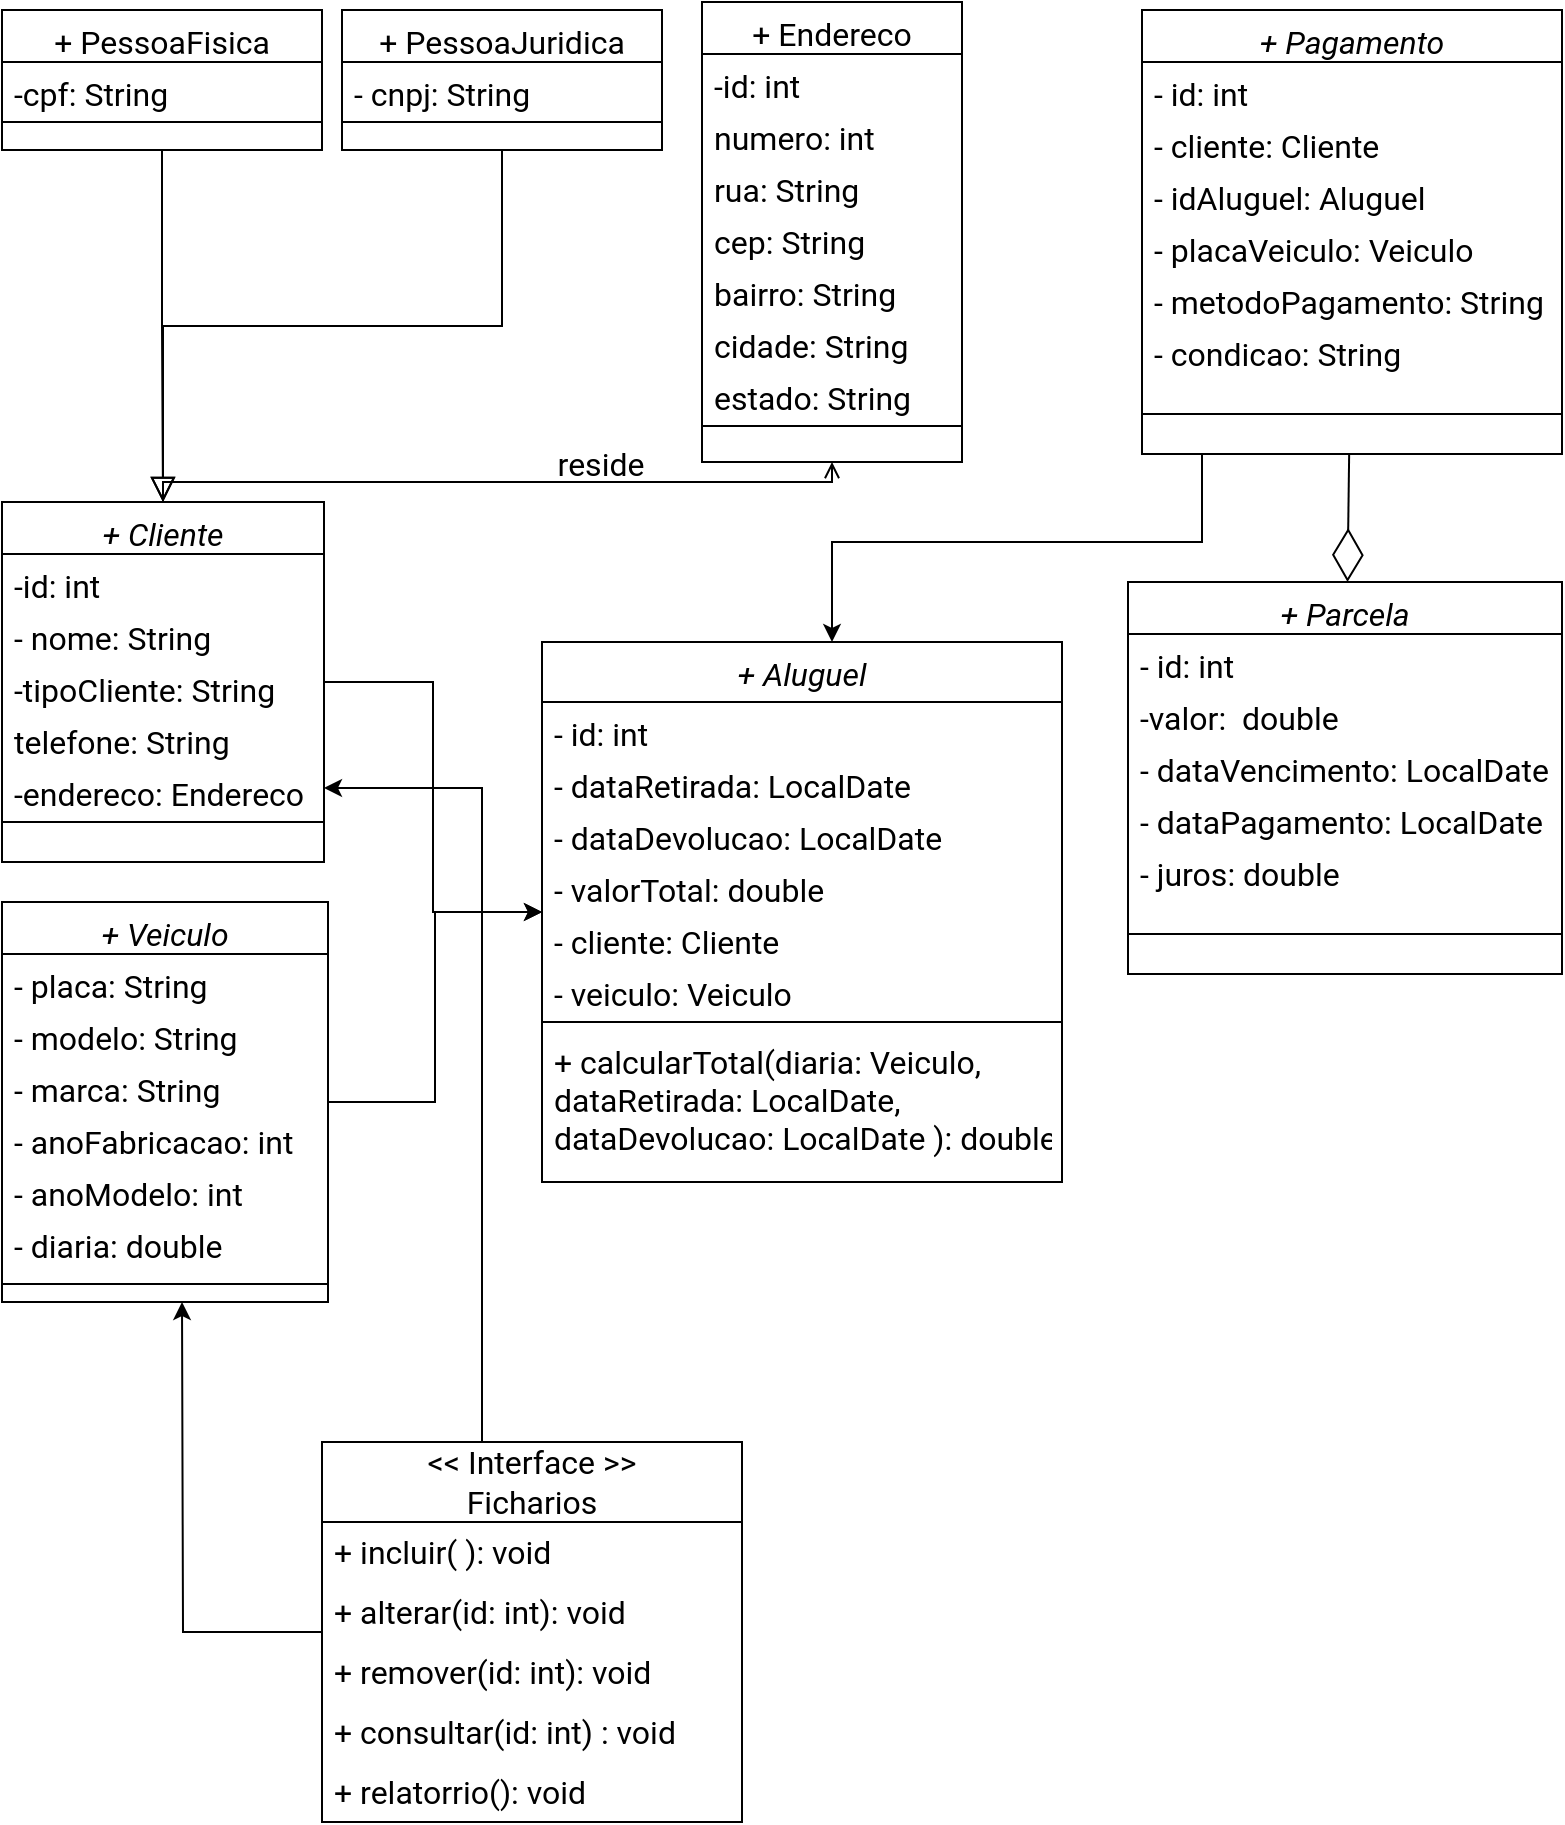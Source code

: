 <mxfile version="21.1.2" type="github">
  <diagram id="C5RBs43oDa-KdzZeNtuy" name="Page-1">
    <mxGraphModel dx="1434" dy="870" grid="1" gridSize="10" guides="1" tooltips="1" connect="1" arrows="1" fold="1" page="1" pageScale="1" pageWidth="827" pageHeight="1169" math="0" shadow="0">
      <root>
        <mxCell id="WIyWlLk6GJQsqaUBKTNV-0" />
        <mxCell id="WIyWlLk6GJQsqaUBKTNV-1" parent="WIyWlLk6GJQsqaUBKTNV-0" />
        <mxCell id="x8IIEaYP_Zu2a2hEZr9M-42" style="edgeStyle=orthogonalEdgeStyle;rounded=0;orthogonalLoop=1;jettySize=auto;html=1;fontFamily=Roboto;fontSource=https%3A%2F%2Ffonts.googleapis.com%2Fcss%3Ffamily%3DRoboto;fontSize=16;" edge="1" parent="WIyWlLk6GJQsqaUBKTNV-1" source="zkfFHV4jXpPFQw0GAbJ--0" target="x8IIEaYP_Zu2a2hEZr9M-13">
          <mxGeometry relative="1" as="geometry" />
        </mxCell>
        <mxCell id="zkfFHV4jXpPFQw0GAbJ--0" value="+ Cliente" style="swimlane;fontStyle=2;align=center;verticalAlign=top;childLayout=stackLayout;horizontal=1;startSize=26;horizontalStack=0;resizeParent=1;resizeLast=0;collapsible=1;marginBottom=0;rounded=0;shadow=0;strokeWidth=1;fontFamily=Roboto;fontSource=https%3A%2F%2Ffonts.googleapis.com%2Fcss%3Ffamily%3DRoboto;fontSize=16;" parent="WIyWlLk6GJQsqaUBKTNV-1" vertex="1">
          <mxGeometry x="10" y="260" width="161" height="180" as="geometry">
            <mxRectangle x="230" y="140" width="160" height="26" as="alternateBounds" />
          </mxGeometry>
        </mxCell>
        <mxCell id="x8IIEaYP_Zu2a2hEZr9M-2" value="-id: int" style="text;align=left;verticalAlign=top;spacingLeft=4;spacingRight=4;overflow=hidden;rotatable=0;points=[[0,0.5],[1,0.5]];portConstraint=eastwest;rounded=0;shadow=0;html=0;fontFamily=Roboto;fontSource=https%3A%2F%2Ffonts.googleapis.com%2Fcss%3Ffamily%3DRoboto;fontStyle=0;fontSize=16;" vertex="1" parent="zkfFHV4jXpPFQw0GAbJ--0">
          <mxGeometry y="26" width="161" height="26" as="geometry" />
        </mxCell>
        <mxCell id="zkfFHV4jXpPFQw0GAbJ--1" value="- nome: String" style="text;align=left;verticalAlign=top;spacingLeft=4;spacingRight=4;overflow=hidden;rotatable=0;points=[[0,0.5],[1,0.5]];portConstraint=eastwest;fontFamily=Roboto;fontSource=https%3A%2F%2Ffonts.googleapis.com%2Fcss%3Ffamily%3DRoboto;fontStyle=0;fontSize=16;" parent="zkfFHV4jXpPFQw0GAbJ--0" vertex="1">
          <mxGeometry y="52" width="161" height="26" as="geometry" />
        </mxCell>
        <mxCell id="ydLJZ0o-GAoaOCMRVPOB-0" value="-tipoCliente: String" style="text;align=left;verticalAlign=top;spacingLeft=4;spacingRight=4;overflow=hidden;rotatable=0;points=[[0,0.5],[1,0.5]];portConstraint=eastwest;rounded=0;shadow=0;html=0;fontFamily=Roboto;fontSource=https%3A%2F%2Ffonts.googleapis.com%2Fcss%3Ffamily%3DRoboto;fontStyle=0;fontSize=16;" parent="zkfFHV4jXpPFQw0GAbJ--0" vertex="1">
          <mxGeometry y="78" width="161" height="26" as="geometry" />
        </mxCell>
        <mxCell id="ydLJZ0o-GAoaOCMRVPOB-3" value="telefone: String" style="text;align=left;verticalAlign=top;spacingLeft=4;spacingRight=4;overflow=hidden;rotatable=0;points=[[0,0.5],[1,0.5]];portConstraint=eastwest;rounded=0;shadow=0;html=0;fontFamily=Roboto;fontSource=https%3A%2F%2Ffonts.googleapis.com%2Fcss%3Ffamily%3DRoboto;fontStyle=0;fontSize=16;" parent="zkfFHV4jXpPFQw0GAbJ--0" vertex="1">
          <mxGeometry y="104" width="161" height="26" as="geometry" />
        </mxCell>
        <mxCell id="ydLJZ0o-GAoaOCMRVPOB-2" value="-endereco: Endereco" style="text;align=left;verticalAlign=top;spacingLeft=4;spacingRight=4;overflow=hidden;rotatable=0;points=[[0,0.5],[1,0.5]];portConstraint=eastwest;rounded=0;shadow=0;html=0;fontFamily=Roboto;fontSource=https%3A%2F%2Ffonts.googleapis.com%2Fcss%3Ffamily%3DRoboto;fontStyle=0;fontSize=16;" parent="zkfFHV4jXpPFQw0GAbJ--0" vertex="1">
          <mxGeometry y="130" width="161" height="26" as="geometry" />
        </mxCell>
        <mxCell id="zkfFHV4jXpPFQw0GAbJ--4" value="" style="line;html=1;strokeWidth=1;align=left;verticalAlign=middle;spacingTop=-1;spacingLeft=3;spacingRight=3;rotatable=0;labelPosition=right;points=[];portConstraint=eastwest;fontFamily=Roboto;fontSource=https%3A%2F%2Ffonts.googleapis.com%2Fcss%3Ffamily%3DRoboto;fontStyle=0;fontSize=16;" parent="zkfFHV4jXpPFQw0GAbJ--0" vertex="1">
          <mxGeometry y="156" width="161" height="8" as="geometry" />
        </mxCell>
        <mxCell id="zkfFHV4jXpPFQw0GAbJ--6" value="+ PessoaFisica" style="swimlane;fontStyle=0;align=center;verticalAlign=top;childLayout=stackLayout;horizontal=1;startSize=26;horizontalStack=0;resizeParent=1;resizeLast=0;collapsible=1;marginBottom=0;rounded=0;shadow=0;strokeWidth=1;fontFamily=Roboto;fontSource=https%3A%2F%2Ffonts.googleapis.com%2Fcss%3Ffamily%3DRoboto;fontSize=16;" parent="WIyWlLk6GJQsqaUBKTNV-1" vertex="1">
          <mxGeometry x="10" y="14" width="160" height="70" as="geometry">
            <mxRectangle x="130" y="380" width="160" height="26" as="alternateBounds" />
          </mxGeometry>
        </mxCell>
        <mxCell id="zkfFHV4jXpPFQw0GAbJ--7" value="-cpf: String" style="text;align=left;verticalAlign=top;spacingLeft=4;spacingRight=4;overflow=hidden;rotatable=0;points=[[0,0.5],[1,0.5]];portConstraint=eastwest;fontFamily=Roboto;fontSource=https%3A%2F%2Ffonts.googleapis.com%2Fcss%3Ffamily%3DRoboto;fontStyle=0;fontSize=16;" parent="zkfFHV4jXpPFQw0GAbJ--6" vertex="1">
          <mxGeometry y="26" width="160" height="26" as="geometry" />
        </mxCell>
        <mxCell id="zkfFHV4jXpPFQw0GAbJ--9" value="" style="line;html=1;strokeWidth=1;align=left;verticalAlign=middle;spacingTop=-1;spacingLeft=3;spacingRight=3;rotatable=0;labelPosition=right;points=[];portConstraint=eastwest;fontFamily=Roboto;fontSource=https%3A%2F%2Ffonts.googleapis.com%2Fcss%3Ffamily%3DRoboto;fontStyle=0;fontSize=16;" parent="zkfFHV4jXpPFQw0GAbJ--6" vertex="1">
          <mxGeometry y="52" width="160" height="8" as="geometry" />
        </mxCell>
        <mxCell id="zkfFHV4jXpPFQw0GAbJ--12" value="" style="endArrow=block;endSize=10;endFill=0;shadow=0;strokeWidth=1;rounded=0;edgeStyle=elbowEdgeStyle;elbow=vertical;fontFamily=Roboto;fontSource=https%3A%2F%2Ffonts.googleapis.com%2Fcss%3Ffamily%3DRoboto;fontStyle=0;fontSize=16;" parent="WIyWlLk6GJQsqaUBKTNV-1" source="zkfFHV4jXpPFQw0GAbJ--6" target="zkfFHV4jXpPFQw0GAbJ--0" edge="1">
          <mxGeometry width="160" relative="1" as="geometry">
            <mxPoint x="200" y="203" as="sourcePoint" />
            <mxPoint x="200" y="203" as="targetPoint" />
          </mxGeometry>
        </mxCell>
        <mxCell id="zkfFHV4jXpPFQw0GAbJ--13" value="+ PessoaJuridica" style="swimlane;fontStyle=0;align=center;verticalAlign=top;childLayout=stackLayout;horizontal=1;startSize=26;horizontalStack=0;resizeParent=1;resizeLast=0;collapsible=1;marginBottom=0;rounded=0;shadow=0;strokeWidth=1;fontFamily=Roboto;fontSource=https%3A%2F%2Ffonts.googleapis.com%2Fcss%3Ffamily%3DRoboto;fontSize=16;" parent="WIyWlLk6GJQsqaUBKTNV-1" vertex="1">
          <mxGeometry x="180" y="14" width="160" height="70" as="geometry">
            <mxRectangle x="340" y="380" width="170" height="26" as="alternateBounds" />
          </mxGeometry>
        </mxCell>
        <mxCell id="zkfFHV4jXpPFQw0GAbJ--14" value="- cnpj: String" style="text;align=left;verticalAlign=top;spacingLeft=4;spacingRight=4;overflow=hidden;rotatable=0;points=[[0,0.5],[1,0.5]];portConstraint=eastwest;fontFamily=Roboto;fontSource=https%3A%2F%2Ffonts.googleapis.com%2Fcss%3Ffamily%3DRoboto;fontStyle=0;fontSize=16;" parent="zkfFHV4jXpPFQw0GAbJ--13" vertex="1">
          <mxGeometry y="26" width="160" height="26" as="geometry" />
        </mxCell>
        <mxCell id="zkfFHV4jXpPFQw0GAbJ--15" value="" style="line;html=1;strokeWidth=1;align=left;verticalAlign=middle;spacingTop=-1;spacingLeft=3;spacingRight=3;rotatable=0;labelPosition=right;points=[];portConstraint=eastwest;fontFamily=Roboto;fontSource=https%3A%2F%2Ffonts.googleapis.com%2Fcss%3Ffamily%3DRoboto;fontStyle=0;fontSize=16;" parent="zkfFHV4jXpPFQw0GAbJ--13" vertex="1">
          <mxGeometry y="52" width="160" height="8" as="geometry" />
        </mxCell>
        <mxCell id="zkfFHV4jXpPFQw0GAbJ--16" value="" style="endArrow=block;endSize=10;endFill=0;shadow=0;strokeWidth=1;rounded=0;edgeStyle=elbowEdgeStyle;elbow=vertical;fontFamily=Roboto;fontSource=https%3A%2F%2Ffonts.googleapis.com%2Fcss%3Ffamily%3DRoboto;fontStyle=0;fontSize=16;" parent="WIyWlLk6GJQsqaUBKTNV-1" source="zkfFHV4jXpPFQw0GAbJ--13" target="zkfFHV4jXpPFQw0GAbJ--0" edge="1">
          <mxGeometry width="160" relative="1" as="geometry">
            <mxPoint x="210" y="373" as="sourcePoint" />
            <mxPoint x="310" y="271" as="targetPoint" />
          </mxGeometry>
        </mxCell>
        <mxCell id="zkfFHV4jXpPFQw0GAbJ--17" value="+ Endereco" style="swimlane;fontStyle=0;align=center;verticalAlign=top;childLayout=stackLayout;horizontal=1;startSize=26;horizontalStack=0;resizeParent=1;resizeLast=0;collapsible=1;marginBottom=0;rounded=0;shadow=0;strokeWidth=1;fontFamily=Roboto;fontSource=https%3A%2F%2Ffonts.googleapis.com%2Fcss%3Ffamily%3DRoboto;fontSize=16;" parent="WIyWlLk6GJQsqaUBKTNV-1" vertex="1">
          <mxGeometry x="360" y="10" width="130" height="230" as="geometry">
            <mxRectangle x="550" y="140" width="160" height="26" as="alternateBounds" />
          </mxGeometry>
        </mxCell>
        <mxCell id="x8IIEaYP_Zu2a2hEZr9M-3" value="-id: int" style="text;align=left;verticalAlign=top;spacingLeft=4;spacingRight=4;overflow=hidden;rotatable=0;points=[[0,0.5],[1,0.5]];portConstraint=eastwest;rounded=0;shadow=0;html=0;fontFamily=Roboto;fontSource=https%3A%2F%2Ffonts.googleapis.com%2Fcss%3Ffamily%3DRoboto;fontStyle=0;fontSize=16;" vertex="1" parent="zkfFHV4jXpPFQw0GAbJ--17">
          <mxGeometry y="26" width="130" height="26" as="geometry" />
        </mxCell>
        <mxCell id="ydLJZ0o-GAoaOCMRVPOB-4" value="numero: int" style="text;align=left;verticalAlign=top;spacingLeft=4;spacingRight=4;overflow=hidden;rotatable=0;points=[[0,0.5],[1,0.5]];portConstraint=eastwest;rounded=0;shadow=0;html=0;fontFamily=Roboto;fontSource=https%3A%2F%2Ffonts.googleapis.com%2Fcss%3Ffamily%3DRoboto;fontStyle=0;fontSize=16;" parent="zkfFHV4jXpPFQw0GAbJ--17" vertex="1">
          <mxGeometry y="52" width="130" height="26" as="geometry" />
        </mxCell>
        <mxCell id="zkfFHV4jXpPFQw0GAbJ--18" value="rua: String" style="text;align=left;verticalAlign=top;spacingLeft=4;spacingRight=4;overflow=hidden;rotatable=0;points=[[0,0.5],[1,0.5]];portConstraint=eastwest;fontFamily=Roboto;fontSource=https%3A%2F%2Ffonts.googleapis.com%2Fcss%3Ffamily%3DRoboto;fontStyle=0;fontSize=16;" parent="zkfFHV4jXpPFQw0GAbJ--17" vertex="1">
          <mxGeometry y="78" width="130" height="26" as="geometry" />
        </mxCell>
        <mxCell id="zkfFHV4jXpPFQw0GAbJ--21" value="cep: String" style="text;align=left;verticalAlign=top;spacingLeft=4;spacingRight=4;overflow=hidden;rotatable=0;points=[[0,0.5],[1,0.5]];portConstraint=eastwest;rounded=0;shadow=0;html=0;fontFamily=Roboto;fontSource=https%3A%2F%2Ffonts.googleapis.com%2Fcss%3Ffamily%3DRoboto;fontStyle=0;fontSize=16;" parent="zkfFHV4jXpPFQw0GAbJ--17" vertex="1">
          <mxGeometry y="104" width="130" height="26" as="geometry" />
        </mxCell>
        <mxCell id="zkfFHV4jXpPFQw0GAbJ--22" value="bairro: String" style="text;align=left;verticalAlign=top;spacingLeft=4;spacingRight=4;overflow=hidden;rotatable=0;points=[[0,0.5],[1,0.5]];portConstraint=eastwest;rounded=0;shadow=0;html=0;fontFamily=Roboto;fontSource=https%3A%2F%2Ffonts.googleapis.com%2Fcss%3Ffamily%3DRoboto;fontStyle=0;fontSize=16;" parent="zkfFHV4jXpPFQw0GAbJ--17" vertex="1">
          <mxGeometry y="130" width="130" height="26" as="geometry" />
        </mxCell>
        <mxCell id="zkfFHV4jXpPFQw0GAbJ--19" value="cidade: String" style="text;align=left;verticalAlign=top;spacingLeft=4;spacingRight=4;overflow=hidden;rotatable=0;points=[[0,0.5],[1,0.5]];portConstraint=eastwest;rounded=0;shadow=0;html=0;fontFamily=Roboto;fontSource=https%3A%2F%2Ffonts.googleapis.com%2Fcss%3Ffamily%3DRoboto;fontStyle=0;fontSize=16;" parent="zkfFHV4jXpPFQw0GAbJ--17" vertex="1">
          <mxGeometry y="156" width="130" height="26" as="geometry" />
        </mxCell>
        <mxCell id="zkfFHV4jXpPFQw0GAbJ--20" value="estado: String" style="text;align=left;verticalAlign=top;spacingLeft=4;spacingRight=4;overflow=hidden;rotatable=0;points=[[0,0.5],[1,0.5]];portConstraint=eastwest;rounded=0;shadow=0;html=0;fontFamily=Roboto;fontSource=https%3A%2F%2Ffonts.googleapis.com%2Fcss%3Ffamily%3DRoboto;fontStyle=0;fontSize=16;" parent="zkfFHV4jXpPFQw0GAbJ--17" vertex="1">
          <mxGeometry y="182" width="130" height="26" as="geometry" />
        </mxCell>
        <mxCell id="zkfFHV4jXpPFQw0GAbJ--23" value="" style="line;html=1;strokeWidth=1;align=left;verticalAlign=middle;spacingTop=-1;spacingLeft=3;spacingRight=3;rotatable=0;labelPosition=right;points=[];portConstraint=eastwest;fontFamily=Roboto;fontSource=https%3A%2F%2Ffonts.googleapis.com%2Fcss%3Ffamily%3DRoboto;fontStyle=0;fontSize=16;" parent="zkfFHV4jXpPFQw0GAbJ--17" vertex="1">
          <mxGeometry y="208" width="130" height="8" as="geometry" />
        </mxCell>
        <mxCell id="zkfFHV4jXpPFQw0GAbJ--26" value="" style="endArrow=open;shadow=0;strokeWidth=1;rounded=0;endFill=1;edgeStyle=elbowEdgeStyle;elbow=vertical;fontFamily=Roboto;fontSource=https%3A%2F%2Ffonts.googleapis.com%2Fcss%3Ffamily%3DRoboto;fontStyle=0;fontSize=16;" parent="WIyWlLk6GJQsqaUBKTNV-1" source="zkfFHV4jXpPFQw0GAbJ--0" target="zkfFHV4jXpPFQw0GAbJ--17" edge="1">
          <mxGeometry x="0.5" y="41" relative="1" as="geometry">
            <mxPoint x="380" y="192" as="sourcePoint" />
            <mxPoint x="540" y="192" as="targetPoint" />
            <mxPoint x="-40" y="32" as="offset" />
          </mxGeometry>
        </mxCell>
        <mxCell id="zkfFHV4jXpPFQw0GAbJ--29" value="reside" style="text;html=1;resizable=0;points=[];;align=center;verticalAlign=middle;labelBackgroundColor=none;rounded=0;shadow=0;strokeWidth=1;fontSize=16;fontFamily=Roboto;fontSource=https%3A%2F%2Ffonts.googleapis.com%2Fcss%3Ffamily%3DRoboto;fontStyle=0" parent="zkfFHV4jXpPFQw0GAbJ--26" vertex="1" connectable="0">
          <mxGeometry x="0.5" y="49" relative="1" as="geometry">
            <mxPoint x="-38" y="40" as="offset" />
          </mxGeometry>
        </mxCell>
        <mxCell id="x8IIEaYP_Zu2a2hEZr9M-43" style="edgeStyle=orthogonalEdgeStyle;rounded=0;orthogonalLoop=1;jettySize=auto;html=1;fontFamily=Roboto;fontSource=https%3A%2F%2Ffonts.googleapis.com%2Fcss%3Ffamily%3DRoboto;fontSize=16;" edge="1" parent="WIyWlLk6GJQsqaUBKTNV-1" source="x8IIEaYP_Zu2a2hEZr9M-6" target="x8IIEaYP_Zu2a2hEZr9M-13">
          <mxGeometry relative="1" as="geometry" />
        </mxCell>
        <mxCell id="x8IIEaYP_Zu2a2hEZr9M-6" value="+ Veiculo" style="swimlane;fontStyle=2;align=center;verticalAlign=top;childLayout=stackLayout;horizontal=1;startSize=26;horizontalStack=0;resizeParent=1;resizeLast=0;collapsible=1;marginBottom=0;rounded=0;shadow=0;strokeWidth=1;fontFamily=Roboto;fontSource=https%3A%2F%2Ffonts.googleapis.com%2Fcss%3Ffamily%3DRoboto;fontSize=16;" vertex="1" parent="WIyWlLk6GJQsqaUBKTNV-1">
          <mxGeometry x="10" y="460" width="163" height="200" as="geometry">
            <mxRectangle x="230" y="140" width="160" height="26" as="alternateBounds" />
          </mxGeometry>
        </mxCell>
        <mxCell id="x8IIEaYP_Zu2a2hEZr9M-7" value="- placa: String" style="text;align=left;verticalAlign=top;spacingLeft=4;spacingRight=4;overflow=hidden;rotatable=0;points=[[0,0.5],[1,0.5]];portConstraint=eastwest;rounded=0;shadow=0;html=0;fontFamily=Roboto;fontSource=https%3A%2F%2Ffonts.googleapis.com%2Fcss%3Ffamily%3DRoboto;fontStyle=0;fontSize=16;" vertex="1" parent="x8IIEaYP_Zu2a2hEZr9M-6">
          <mxGeometry y="26" width="163" height="26" as="geometry" />
        </mxCell>
        <mxCell id="x8IIEaYP_Zu2a2hEZr9M-8" value="- modelo: String" style="text;align=left;verticalAlign=top;spacingLeft=4;spacingRight=4;overflow=hidden;rotatable=0;points=[[0,0.5],[1,0.5]];portConstraint=eastwest;fontFamily=Roboto;fontSource=https%3A%2F%2Ffonts.googleapis.com%2Fcss%3Ffamily%3DRoboto;fontStyle=0;fontSize=16;" vertex="1" parent="x8IIEaYP_Zu2a2hEZr9M-6">
          <mxGeometry y="52" width="163" height="26" as="geometry" />
        </mxCell>
        <mxCell id="x8IIEaYP_Zu2a2hEZr9M-9" value="- marca: String" style="text;align=left;verticalAlign=top;spacingLeft=4;spacingRight=4;overflow=hidden;rotatable=0;points=[[0,0.5],[1,0.5]];portConstraint=eastwest;rounded=0;shadow=0;html=0;fontFamily=Roboto;fontSource=https%3A%2F%2Ffonts.googleapis.com%2Fcss%3Ffamily%3DRoboto;fontStyle=0;fontSize=16;" vertex="1" parent="x8IIEaYP_Zu2a2hEZr9M-6">
          <mxGeometry y="78" width="163" height="26" as="geometry" />
        </mxCell>
        <mxCell id="x8IIEaYP_Zu2a2hEZr9M-10" value="- anoFabricacao: int" style="text;align=left;verticalAlign=top;spacingLeft=4;spacingRight=4;overflow=hidden;rotatable=0;points=[[0,0.5],[1,0.5]];portConstraint=eastwest;rounded=0;shadow=0;html=0;fontFamily=Roboto;fontSource=https%3A%2F%2Ffonts.googleapis.com%2Fcss%3Ffamily%3DRoboto;fontStyle=0;fontSize=16;" vertex="1" parent="x8IIEaYP_Zu2a2hEZr9M-6">
          <mxGeometry y="104" width="163" height="26" as="geometry" />
        </mxCell>
        <mxCell id="x8IIEaYP_Zu2a2hEZr9M-11" value="- anoModelo: int" style="text;align=left;verticalAlign=top;spacingLeft=4;spacingRight=4;overflow=hidden;rotatable=0;points=[[0,0.5],[1,0.5]];portConstraint=eastwest;rounded=0;shadow=0;html=0;fontFamily=Roboto;fontSource=https%3A%2F%2Ffonts.googleapis.com%2Fcss%3Ffamily%3DRoboto;fontStyle=0;fontSize=16;" vertex="1" parent="x8IIEaYP_Zu2a2hEZr9M-6">
          <mxGeometry y="130" width="163" height="26" as="geometry" />
        </mxCell>
        <mxCell id="x8IIEaYP_Zu2a2hEZr9M-20" value="- diaria: double" style="text;align=left;verticalAlign=top;spacingLeft=4;spacingRight=4;overflow=hidden;rotatable=0;points=[[0,0.5],[1,0.5]];portConstraint=eastwest;rounded=0;shadow=0;html=0;fontFamily=Roboto;fontSource=https%3A%2F%2Ffonts.googleapis.com%2Fcss%3Ffamily%3DRoboto;fontStyle=0;fontSize=16;" vertex="1" parent="x8IIEaYP_Zu2a2hEZr9M-6">
          <mxGeometry y="156" width="163" height="26" as="geometry" />
        </mxCell>
        <mxCell id="x8IIEaYP_Zu2a2hEZr9M-12" value="" style="line;html=1;strokeWidth=1;align=left;verticalAlign=middle;spacingTop=-1;spacingLeft=3;spacingRight=3;rotatable=0;labelPosition=right;points=[];portConstraint=eastwest;fontFamily=Roboto;fontSource=https%3A%2F%2Ffonts.googleapis.com%2Fcss%3Ffamily%3DRoboto;fontStyle=0;fontSize=16;" vertex="1" parent="x8IIEaYP_Zu2a2hEZr9M-6">
          <mxGeometry y="182" width="163" height="18" as="geometry" />
        </mxCell>
        <mxCell id="x8IIEaYP_Zu2a2hEZr9M-13" value="+ Aluguel" style="swimlane;fontStyle=2;align=center;verticalAlign=top;childLayout=stackLayout;horizontal=1;startSize=30;horizontalStack=0;resizeParent=1;resizeLast=0;collapsible=1;marginBottom=0;rounded=0;shadow=0;strokeWidth=1;fontFamily=Roboto;fontSource=https%3A%2F%2Ffonts.googleapis.com%2Fcss%3Ffamily%3DRoboto;fontSize=16;" vertex="1" parent="WIyWlLk6GJQsqaUBKTNV-1">
          <mxGeometry x="280" y="330" width="260" height="270" as="geometry">
            <mxRectangle x="230" y="140" width="160" height="26" as="alternateBounds" />
          </mxGeometry>
        </mxCell>
        <mxCell id="x8IIEaYP_Zu2a2hEZr9M-14" value="- id: int" style="text;align=left;verticalAlign=top;spacingLeft=4;spacingRight=4;overflow=hidden;rotatable=0;points=[[0,0.5],[1,0.5]];portConstraint=eastwest;rounded=0;shadow=0;html=0;fontFamily=Roboto;fontSource=https%3A%2F%2Ffonts.googleapis.com%2Fcss%3Ffamily%3DRoboto;fontStyle=0;fontSize=16;" vertex="1" parent="x8IIEaYP_Zu2a2hEZr9M-13">
          <mxGeometry y="30" width="260" height="26" as="geometry" />
        </mxCell>
        <mxCell id="x8IIEaYP_Zu2a2hEZr9M-15" value="- dataRetirada: LocalDate" style="text;align=left;verticalAlign=top;spacingLeft=4;spacingRight=4;overflow=hidden;rotatable=0;points=[[0,0.5],[1,0.5]];portConstraint=eastwest;fontFamily=Roboto;fontSource=https%3A%2F%2Ffonts.googleapis.com%2Fcss%3Ffamily%3DRoboto;fontStyle=0;fontSize=16;" vertex="1" parent="x8IIEaYP_Zu2a2hEZr9M-13">
          <mxGeometry y="56" width="260" height="26" as="geometry" />
        </mxCell>
        <mxCell id="x8IIEaYP_Zu2a2hEZr9M-16" value="- dataDevolucao: LocalDate" style="text;align=left;verticalAlign=top;spacingLeft=4;spacingRight=4;overflow=hidden;rotatable=0;points=[[0,0.5],[1,0.5]];portConstraint=eastwest;rounded=0;shadow=0;html=0;fontFamily=Roboto;fontSource=https%3A%2F%2Ffonts.googleapis.com%2Fcss%3Ffamily%3DRoboto;fontStyle=0;fontSize=16;" vertex="1" parent="x8IIEaYP_Zu2a2hEZr9M-13">
          <mxGeometry y="82" width="260" height="26" as="geometry" />
        </mxCell>
        <mxCell id="x8IIEaYP_Zu2a2hEZr9M-17" value="- valorTotal: double" style="text;align=left;verticalAlign=top;spacingLeft=4;spacingRight=4;overflow=hidden;rotatable=0;points=[[0,0.5],[1,0.5]];portConstraint=eastwest;rounded=0;shadow=0;html=0;fontFamily=Roboto;fontSource=https%3A%2F%2Ffonts.googleapis.com%2Fcss%3Ffamily%3DRoboto;fontStyle=0;fontSize=16;" vertex="1" parent="x8IIEaYP_Zu2a2hEZr9M-13">
          <mxGeometry y="108" width="260" height="26" as="geometry" />
        </mxCell>
        <mxCell id="x8IIEaYP_Zu2a2hEZr9M-21" value="- cliente: Cliente" style="text;align=left;verticalAlign=top;spacingLeft=4;spacingRight=4;overflow=hidden;rotatable=0;points=[[0,0.5],[1,0.5]];portConstraint=eastwest;rounded=0;shadow=0;html=0;fontFamily=Roboto;fontSource=https%3A%2F%2Ffonts.googleapis.com%2Fcss%3Ffamily%3DRoboto;fontStyle=0;fontSize=16;" vertex="1" parent="x8IIEaYP_Zu2a2hEZr9M-13">
          <mxGeometry y="134" width="260" height="26" as="geometry" />
        </mxCell>
        <mxCell id="x8IIEaYP_Zu2a2hEZr9M-22" value="- veiculo: Veiculo" style="text;align=left;verticalAlign=top;spacingLeft=4;spacingRight=4;overflow=hidden;rotatable=0;points=[[0,0.5],[1,0.5]];portConstraint=eastwest;rounded=0;shadow=0;html=0;fontFamily=Roboto;fontSource=https%3A%2F%2Ffonts.googleapis.com%2Fcss%3Ffamily%3DRoboto;fontStyle=0;fontSize=16;" vertex="1" parent="x8IIEaYP_Zu2a2hEZr9M-13">
          <mxGeometry y="160" width="260" height="26" as="geometry" />
        </mxCell>
        <mxCell id="x8IIEaYP_Zu2a2hEZr9M-19" value="" style="line;html=1;strokeWidth=1;align=left;verticalAlign=middle;spacingTop=-1;spacingLeft=3;spacingRight=3;rotatable=0;labelPosition=right;points=[];portConstraint=eastwest;fontFamily=Roboto;fontSource=https%3A%2F%2Ffonts.googleapis.com%2Fcss%3Ffamily%3DRoboto;fontStyle=0;fontSize=16;" vertex="1" parent="x8IIEaYP_Zu2a2hEZr9M-13">
          <mxGeometry y="186" width="260" height="8" as="geometry" />
        </mxCell>
        <mxCell id="x8IIEaYP_Zu2a2hEZr9M-54" value="+ calcularTotal(diaria: Veiculo, &#xa;dataRetirada: LocalDate, &#xa;dataDevolucao: LocalDate ): double" style="text;align=left;verticalAlign=top;spacingLeft=4;spacingRight=4;overflow=hidden;rotatable=0;points=[[0,0.5],[1,0.5]];portConstraint=eastwest;rounded=0;shadow=0;html=0;fontFamily=Roboto;fontSource=https%3A%2F%2Ffonts.googleapis.com%2Fcss%3Ffamily%3DRoboto;fontStyle=0;fontSize=16;" vertex="1" parent="x8IIEaYP_Zu2a2hEZr9M-13">
          <mxGeometry y="194" width="260" height="66" as="geometry" />
        </mxCell>
        <mxCell id="x8IIEaYP_Zu2a2hEZr9M-44" style="edgeStyle=orthogonalEdgeStyle;rounded=0;orthogonalLoop=1;jettySize=auto;html=1;fontFamily=Roboto;fontSource=https%3A%2F%2Ffonts.googleapis.com%2Fcss%3Ffamily%3DRoboto;fontSize=16;" edge="1" parent="WIyWlLk6GJQsqaUBKTNV-1" source="x8IIEaYP_Zu2a2hEZr9M-23" target="x8IIEaYP_Zu2a2hEZr9M-13">
          <mxGeometry relative="1" as="geometry">
            <Array as="points">
              <mxPoint x="610" y="280" />
              <mxPoint x="425" y="280" />
            </Array>
          </mxGeometry>
        </mxCell>
        <mxCell id="x8IIEaYP_Zu2a2hEZr9M-23" value="+ Pagamento" style="swimlane;fontStyle=2;align=center;verticalAlign=top;childLayout=stackLayout;horizontal=1;startSize=26;horizontalStack=0;resizeParent=1;resizeLast=0;collapsible=1;marginBottom=0;rounded=0;shadow=0;strokeWidth=1;fontFamily=Roboto;fontSource=https%3A%2F%2Ffonts.googleapis.com%2Fcss%3Ffamily%3DRoboto;fontSize=16;" vertex="1" parent="WIyWlLk6GJQsqaUBKTNV-1">
          <mxGeometry x="580" y="14" width="210" height="222" as="geometry">
            <mxRectangle x="230" y="140" width="160" height="26" as="alternateBounds" />
          </mxGeometry>
        </mxCell>
        <mxCell id="x8IIEaYP_Zu2a2hEZr9M-24" value="- id: int" style="text;align=left;verticalAlign=top;spacingLeft=4;spacingRight=4;overflow=hidden;rotatable=0;points=[[0,0.5],[1,0.5]];portConstraint=eastwest;rounded=0;shadow=0;html=0;fontFamily=Roboto;fontSource=https%3A%2F%2Ffonts.googleapis.com%2Fcss%3Ffamily%3DRoboto;fontStyle=0;fontSize=16;" vertex="1" parent="x8IIEaYP_Zu2a2hEZr9M-23">
          <mxGeometry y="26" width="210" height="26" as="geometry" />
        </mxCell>
        <mxCell id="x8IIEaYP_Zu2a2hEZr9M-32" value="- cliente: Cliente" style="text;align=left;verticalAlign=top;spacingLeft=4;spacingRight=4;overflow=hidden;rotatable=0;points=[[0,0.5],[1,0.5]];portConstraint=eastwest;rounded=0;shadow=0;html=0;fontFamily=Roboto;fontSource=https%3A%2F%2Ffonts.googleapis.com%2Fcss%3Ffamily%3DRoboto;fontStyle=0;fontSize=16;" vertex="1" parent="x8IIEaYP_Zu2a2hEZr9M-23">
          <mxGeometry y="52" width="210" height="26" as="geometry" />
        </mxCell>
        <mxCell id="x8IIEaYP_Zu2a2hEZr9M-25" value="- idAluguel: Aluguel" style="text;align=left;verticalAlign=top;spacingLeft=4;spacingRight=4;overflow=hidden;rotatable=0;points=[[0,0.5],[1,0.5]];portConstraint=eastwest;fontFamily=Roboto;fontSource=https%3A%2F%2Ffonts.googleapis.com%2Fcss%3Ffamily%3DRoboto;fontStyle=0;fontSize=16;" vertex="1" parent="x8IIEaYP_Zu2a2hEZr9M-23">
          <mxGeometry y="78" width="210" height="26" as="geometry" />
        </mxCell>
        <mxCell id="x8IIEaYP_Zu2a2hEZr9M-26" value="- placaVeiculo: Veiculo" style="text;align=left;verticalAlign=top;spacingLeft=4;spacingRight=4;overflow=hidden;rotatable=0;points=[[0,0.5],[1,0.5]];portConstraint=eastwest;rounded=0;shadow=0;html=0;fontFamily=Roboto;fontSource=https%3A%2F%2Ffonts.googleapis.com%2Fcss%3Ffamily%3DRoboto;fontStyle=0;fontSize=16;" vertex="1" parent="x8IIEaYP_Zu2a2hEZr9M-23">
          <mxGeometry y="104" width="210" height="26" as="geometry" />
        </mxCell>
        <mxCell id="x8IIEaYP_Zu2a2hEZr9M-29" value="- metodoPagamento: String" style="text;align=left;verticalAlign=top;spacingLeft=4;spacingRight=4;overflow=hidden;rotatable=0;points=[[0,0.5],[1,0.5]];portConstraint=eastwest;rounded=0;shadow=0;html=0;fontFamily=Roboto;fontSource=https%3A%2F%2Ffonts.googleapis.com%2Fcss%3Ffamily%3DRoboto;fontStyle=0;fontSize=16;" vertex="1" parent="x8IIEaYP_Zu2a2hEZr9M-23">
          <mxGeometry y="130" width="210" height="26" as="geometry" />
        </mxCell>
        <mxCell id="x8IIEaYP_Zu2a2hEZr9M-31" value="- condicao: String" style="text;align=left;verticalAlign=top;spacingLeft=4;spacingRight=4;overflow=hidden;rotatable=0;points=[[0,0.5],[1,0.5]];portConstraint=eastwest;rounded=0;shadow=0;html=0;fontFamily=Roboto;fontSource=https%3A%2F%2Ffonts.googleapis.com%2Fcss%3Ffamily%3DRoboto;fontStyle=0;fontSize=16;" vertex="1" parent="x8IIEaYP_Zu2a2hEZr9M-23">
          <mxGeometry y="156" width="210" height="26" as="geometry" />
        </mxCell>
        <mxCell id="x8IIEaYP_Zu2a2hEZr9M-30" value="" style="line;html=1;strokeWidth=1;align=left;verticalAlign=middle;spacingTop=-1;spacingLeft=3;spacingRight=3;rotatable=0;labelPosition=right;points=[];portConstraint=eastwest;fontFamily=Roboto;fontSource=https%3A%2F%2Ffonts.googleapis.com%2Fcss%3Ffamily%3DRoboto;fontStyle=0;fontSize=16;" vertex="1" parent="x8IIEaYP_Zu2a2hEZr9M-23">
          <mxGeometry y="182" width="210" height="40" as="geometry" />
        </mxCell>
        <mxCell id="x8IIEaYP_Zu2a2hEZr9M-33" value="+ Parcela" style="swimlane;fontStyle=2;align=center;verticalAlign=top;childLayout=stackLayout;horizontal=1;startSize=26;horizontalStack=0;resizeParent=1;resizeLast=0;collapsible=1;marginBottom=0;rounded=0;shadow=0;strokeWidth=1;fontFamily=Roboto;fontSource=https%3A%2F%2Ffonts.googleapis.com%2Fcss%3Ffamily%3DRoboto;fontSize=16;" vertex="1" parent="WIyWlLk6GJQsqaUBKTNV-1">
          <mxGeometry x="573" y="300" width="217" height="196" as="geometry">
            <mxRectangle x="230" y="140" width="160" height="26" as="alternateBounds" />
          </mxGeometry>
        </mxCell>
        <mxCell id="x8IIEaYP_Zu2a2hEZr9M-34" value="- id: int" style="text;align=left;verticalAlign=top;spacingLeft=4;spacingRight=4;overflow=hidden;rotatable=0;points=[[0,0.5],[1,0.5]];portConstraint=eastwest;rounded=0;shadow=0;html=0;fontFamily=Roboto;fontSource=https%3A%2F%2Ffonts.googleapis.com%2Fcss%3Ffamily%3DRoboto;fontStyle=0;fontSize=16;" vertex="1" parent="x8IIEaYP_Zu2a2hEZr9M-33">
          <mxGeometry y="26" width="217" height="26" as="geometry" />
        </mxCell>
        <mxCell id="x8IIEaYP_Zu2a2hEZr9M-35" value="-valor:  double" style="text;align=left;verticalAlign=top;spacingLeft=4;spacingRight=4;overflow=hidden;rotatable=0;points=[[0,0.5],[1,0.5]];portConstraint=eastwest;rounded=0;shadow=0;html=0;fontFamily=Roboto;fontSource=https%3A%2F%2Ffonts.googleapis.com%2Fcss%3Ffamily%3DRoboto;fontStyle=0;fontSize=16;" vertex="1" parent="x8IIEaYP_Zu2a2hEZr9M-33">
          <mxGeometry y="52" width="217" height="26" as="geometry" />
        </mxCell>
        <mxCell id="x8IIEaYP_Zu2a2hEZr9M-36" value="- dataVencimento: LocalDate" style="text;align=left;verticalAlign=top;spacingLeft=4;spacingRight=4;overflow=hidden;rotatable=0;points=[[0,0.5],[1,0.5]];portConstraint=eastwest;fontFamily=Roboto;fontSource=https%3A%2F%2Ffonts.googleapis.com%2Fcss%3Ffamily%3DRoboto;fontStyle=0;fontSize=16;" vertex="1" parent="x8IIEaYP_Zu2a2hEZr9M-33">
          <mxGeometry y="78" width="217" height="26" as="geometry" />
        </mxCell>
        <mxCell id="x8IIEaYP_Zu2a2hEZr9M-37" value="- dataPagamento: LocalDate" style="text;align=left;verticalAlign=top;spacingLeft=4;spacingRight=4;overflow=hidden;rotatable=0;points=[[0,0.5],[1,0.5]];portConstraint=eastwest;rounded=0;shadow=0;html=0;fontFamily=Roboto;fontSource=https%3A%2F%2Ffonts.googleapis.com%2Fcss%3Ffamily%3DRoboto;fontStyle=0;fontSize=16;" vertex="1" parent="x8IIEaYP_Zu2a2hEZr9M-33">
          <mxGeometry y="104" width="217" height="26" as="geometry" />
        </mxCell>
        <mxCell id="x8IIEaYP_Zu2a2hEZr9M-38" value="- juros: double" style="text;align=left;verticalAlign=top;spacingLeft=4;spacingRight=4;overflow=hidden;rotatable=0;points=[[0,0.5],[1,0.5]];portConstraint=eastwest;rounded=0;shadow=0;html=0;fontFamily=Roboto;fontSource=https%3A%2F%2Ffonts.googleapis.com%2Fcss%3Ffamily%3DRoboto;fontStyle=0;fontSize=16;" vertex="1" parent="x8IIEaYP_Zu2a2hEZr9M-33">
          <mxGeometry y="130" width="217" height="26" as="geometry" />
        </mxCell>
        <mxCell id="x8IIEaYP_Zu2a2hEZr9M-40" value="" style="line;html=1;strokeWidth=1;align=left;verticalAlign=middle;spacingTop=-1;spacingLeft=3;spacingRight=3;rotatable=0;labelPosition=right;points=[];portConstraint=eastwest;fontFamily=Roboto;fontSource=https%3A%2F%2Ffonts.googleapis.com%2Fcss%3Ffamily%3DRoboto;fontStyle=0;fontSize=16;" vertex="1" parent="x8IIEaYP_Zu2a2hEZr9M-33">
          <mxGeometry y="156" width="217" height="40" as="geometry" />
        </mxCell>
        <mxCell id="x8IIEaYP_Zu2a2hEZr9M-45" value="" style="endArrow=diamondThin;endFill=0;endSize=24;html=1;rounded=0;fontFamily=Roboto;fontSource=https%3A%2F%2Ffonts.googleapis.com%2Fcss%3Ffamily%3DRoboto;fontSize=16;" edge="1" parent="WIyWlLk6GJQsqaUBKTNV-1" source="x8IIEaYP_Zu2a2hEZr9M-23" target="x8IIEaYP_Zu2a2hEZr9M-33">
          <mxGeometry width="160" relative="1" as="geometry">
            <mxPoint x="330" y="910" as="sourcePoint" />
            <mxPoint x="670" y="1020" as="targetPoint" />
          </mxGeometry>
        </mxCell>
        <mxCell id="x8IIEaYP_Zu2a2hEZr9M-56" style="edgeStyle=orthogonalEdgeStyle;rounded=0;orthogonalLoop=1;jettySize=auto;html=1;" edge="1" parent="WIyWlLk6GJQsqaUBKTNV-1" source="x8IIEaYP_Zu2a2hEZr9M-47">
          <mxGeometry relative="1" as="geometry">
            <mxPoint x="100" y="660" as="targetPoint" />
          </mxGeometry>
        </mxCell>
        <mxCell id="x8IIEaYP_Zu2a2hEZr9M-57" style="edgeStyle=orthogonalEdgeStyle;rounded=0;orthogonalLoop=1;jettySize=auto;html=1;" edge="1" parent="WIyWlLk6GJQsqaUBKTNV-1" source="x8IIEaYP_Zu2a2hEZr9M-47" target="ydLJZ0o-GAoaOCMRVPOB-2">
          <mxGeometry relative="1" as="geometry">
            <mxPoint x="220" y="660" as="targetPoint" />
            <Array as="points">
              <mxPoint x="250" y="785" />
              <mxPoint x="250" y="403" />
            </Array>
          </mxGeometry>
        </mxCell>
        <mxCell id="x8IIEaYP_Zu2a2hEZr9M-47" value="&amp;lt;&amp;lt; Interface &amp;gt;&amp;gt;&lt;br style=&quot;font-size: 16px;&quot;&gt;Ficharios" style="swimlane;fontStyle=0;childLayout=stackLayout;horizontal=1;startSize=40;horizontalStack=0;resizeParent=1;resizeParentMax=0;resizeLast=0;collapsible=1;marginBottom=0;whiteSpace=wrap;html=1;fontFamily=Roboto;fontSource=https%3A%2F%2Ffonts.googleapis.com%2Fcss%3Ffamily%3DRoboto;fontSize=16;" vertex="1" parent="WIyWlLk6GJQsqaUBKTNV-1">
          <mxGeometry x="170" y="730" width="210" height="190" as="geometry" />
        </mxCell>
        <mxCell id="x8IIEaYP_Zu2a2hEZr9M-48" value="+ incluir( ): void" style="text;strokeColor=none;fillColor=none;align=left;verticalAlign=middle;spacingLeft=4;spacingRight=4;overflow=hidden;points=[[0,0.5],[1,0.5]];portConstraint=eastwest;rotatable=0;whiteSpace=wrap;html=1;fontFamily=Roboto;fontSource=https%3A%2F%2Ffonts.googleapis.com%2Fcss%3Ffamily%3DRoboto;fontSize=16;" vertex="1" parent="x8IIEaYP_Zu2a2hEZr9M-47">
          <mxGeometry y="40" width="210" height="30" as="geometry" />
        </mxCell>
        <mxCell id="x8IIEaYP_Zu2a2hEZr9M-49" value="+ alterar(id: int): void" style="text;strokeColor=none;fillColor=none;align=left;verticalAlign=middle;spacingLeft=4;spacingRight=4;overflow=hidden;points=[[0,0.5],[1,0.5]];portConstraint=eastwest;rotatable=0;whiteSpace=wrap;html=1;fontFamily=Roboto;fontSource=https%3A%2F%2Ffonts.googleapis.com%2Fcss%3Ffamily%3DRoboto;fontSize=16;" vertex="1" parent="x8IIEaYP_Zu2a2hEZr9M-47">
          <mxGeometry y="70" width="210" height="30" as="geometry" />
        </mxCell>
        <mxCell id="x8IIEaYP_Zu2a2hEZr9M-50" value="+ remover(id: int): void" style="text;strokeColor=none;fillColor=none;align=left;verticalAlign=middle;spacingLeft=4;spacingRight=4;overflow=hidden;points=[[0,0.5],[1,0.5]];portConstraint=eastwest;rotatable=0;whiteSpace=wrap;html=1;fontFamily=Roboto;fontSource=https%3A%2F%2Ffonts.googleapis.com%2Fcss%3Ffamily%3DRoboto;fontSize=16;" vertex="1" parent="x8IIEaYP_Zu2a2hEZr9M-47">
          <mxGeometry y="100" width="210" height="30" as="geometry" />
        </mxCell>
        <mxCell id="x8IIEaYP_Zu2a2hEZr9M-51" value="+ consultar(id: int) : void" style="text;strokeColor=none;fillColor=none;align=left;verticalAlign=middle;spacingLeft=4;spacingRight=4;overflow=hidden;points=[[0,0.5],[1,0.5]];portConstraint=eastwest;rotatable=0;whiteSpace=wrap;html=1;fontFamily=Roboto;fontSource=https%3A%2F%2Ffonts.googleapis.com%2Fcss%3Ffamily%3DRoboto;fontSize=16;" vertex="1" parent="x8IIEaYP_Zu2a2hEZr9M-47">
          <mxGeometry y="130" width="210" height="30" as="geometry" />
        </mxCell>
        <mxCell id="x8IIEaYP_Zu2a2hEZr9M-52" value="+ relatorrio(): void" style="text;strokeColor=none;fillColor=none;align=left;verticalAlign=middle;spacingLeft=4;spacingRight=4;overflow=hidden;points=[[0,0.5],[1,0.5]];portConstraint=eastwest;rotatable=0;whiteSpace=wrap;html=1;fontFamily=Roboto;fontSource=https%3A%2F%2Ffonts.googleapis.com%2Fcss%3Ffamily%3DRoboto;fontSize=16;" vertex="1" parent="x8IIEaYP_Zu2a2hEZr9M-47">
          <mxGeometry y="160" width="210" height="30" as="geometry" />
        </mxCell>
      </root>
    </mxGraphModel>
  </diagram>
</mxfile>
